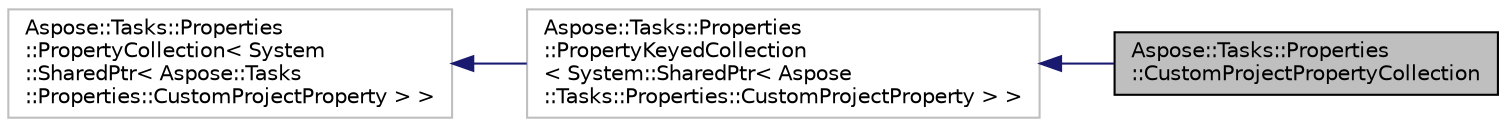 digraph "Aspose::Tasks::Properties::CustomProjectPropertyCollection"
{
 // LATEX_PDF_SIZE
  edge [fontname="Helvetica",fontsize="10",labelfontname="Helvetica",labelfontsize="10"];
  node [fontname="Helvetica",fontsize="10",shape=record];
  rankdir="LR";
  Node1 [label="Aspose::Tasks::Properties\l::CustomProjectPropertyCollection",height=0.2,width=0.4,color="black", fillcolor="grey75", style="filled", fontcolor="black",tooltip="Represents a collection of custom project properties."];
  Node2 -> Node1 [dir="back",color="midnightblue",fontsize="10",style="solid",fontname="Helvetica"];
  Node2 [label="Aspose::Tasks::Properties\l::PropertyKeyedCollection\l\< System::SharedPtr\< Aspose\l::Tasks::Properties::CustomProjectProperty \> \>",height=0.2,width=0.4,color="grey75", fillcolor="white", style="filled",tooltip=" "];
  Node3 -> Node2 [dir="back",color="midnightblue",fontsize="10",style="solid",fontname="Helvetica"];
  Node3 [label="Aspose::Tasks::Properties\l::PropertyCollection\< System\l::SharedPtr\< Aspose::Tasks\l::Properties::CustomProjectProperty \> \>",height=0.2,width=0.4,color="grey75", fillcolor="white", style="filled",tooltip=" "];
}
